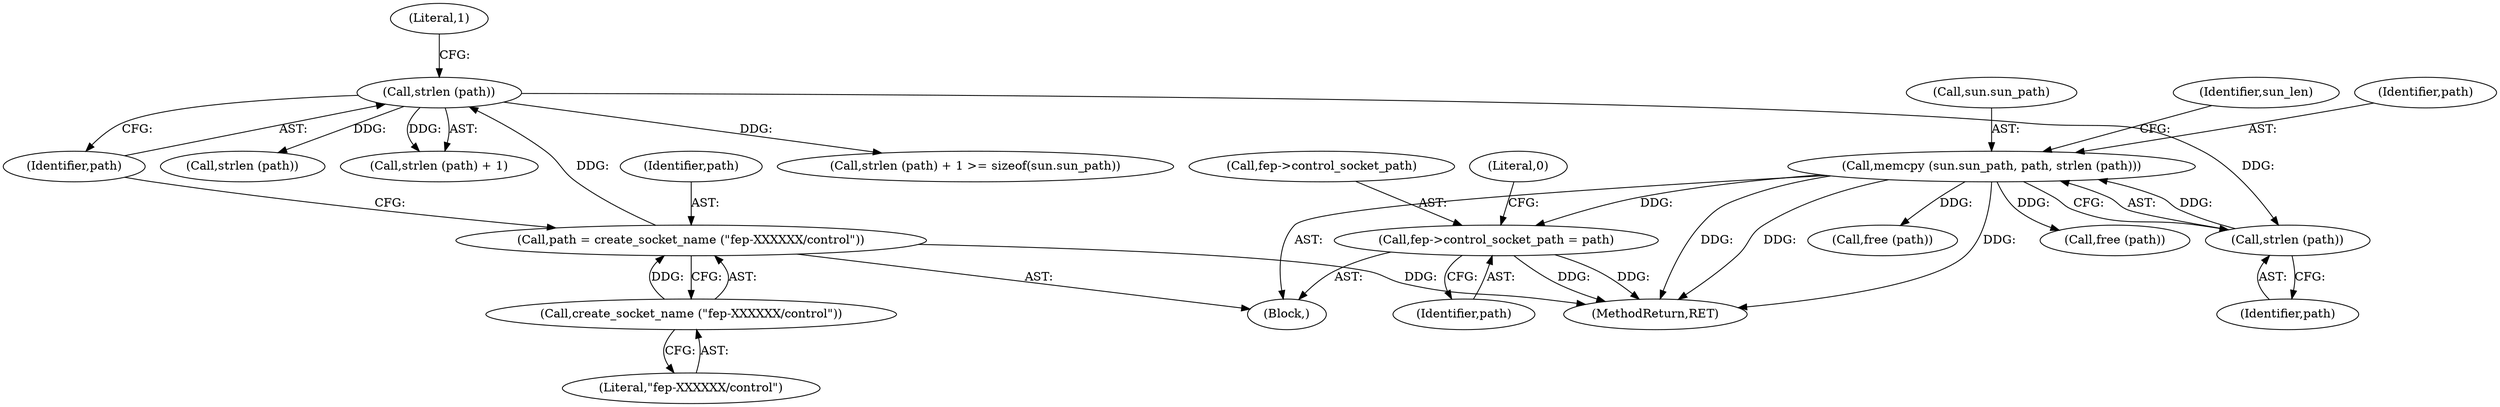digraph "0_libfep_293d9d3f@API" {
"1000215" [label="(Call,fep->control_socket_path = path)"];
"1000163" [label="(Call,memcpy (sun.sun_path, path, strlen (path)))"];
"1000168" [label="(Call,strlen (path))"];
"1000130" [label="(Call,strlen (path))"];
"1000123" [label="(Call,path = create_socket_name (\"fep-XXXXXX/control\"))"];
"1000125" [label="(Call,create_socket_name (\"fep-XXXXXX/control\"))"];
"1000169" [label="(Identifier,path)"];
"1000221" [label="(Literal,0)"];
"1000167" [label="(Identifier,path)"];
"1000123" [label="(Call,path = create_socket_name (\"fep-XXXXXX/control\"))"];
"1000219" [label="(Identifier,path)"];
"1000125" [label="(Call,create_socket_name (\"fep-XXXXXX/control\"))"];
"1000216" [label="(Call,fep->control_socket_path)"];
"1000215" [label="(Call,fep->control_socket_path = path)"];
"1000132" [label="(Literal,1)"];
"1000187" [label="(Call,free (path))"];
"1000124" [label="(Identifier,path)"];
"1000131" [label="(Identifier,path)"];
"1000164" [label="(Call,sun.sun_path)"];
"1000163" [label="(Call,memcpy (sun.sun_path, path, strlen (path)))"];
"1000203" [label="(Call,free (path))"];
"1000141" [label="(Call,strlen (path))"];
"1000222" [label="(MethodReturn,RET)"];
"1000168" [label="(Call,strlen (path))"];
"1000171" [label="(Identifier,sun_len)"];
"1000129" [label="(Call,strlen (path) + 1)"];
"1000126" [label="(Literal,\"fep-XXXXXX/control\")"];
"1000130" [label="(Call,strlen (path))"];
"1000128" [label="(Call,strlen (path) + 1 >= sizeof(sun.sun_path))"];
"1000102" [label="(Block,)"];
"1000215" -> "1000102"  [label="AST: "];
"1000215" -> "1000219"  [label="CFG: "];
"1000216" -> "1000215"  [label="AST: "];
"1000219" -> "1000215"  [label="AST: "];
"1000221" -> "1000215"  [label="CFG: "];
"1000215" -> "1000222"  [label="DDG: "];
"1000215" -> "1000222"  [label="DDG: "];
"1000163" -> "1000215"  [label="DDG: "];
"1000163" -> "1000102"  [label="AST: "];
"1000163" -> "1000168"  [label="CFG: "];
"1000164" -> "1000163"  [label="AST: "];
"1000167" -> "1000163"  [label="AST: "];
"1000168" -> "1000163"  [label="AST: "];
"1000171" -> "1000163"  [label="CFG: "];
"1000163" -> "1000222"  [label="DDG: "];
"1000163" -> "1000222"  [label="DDG: "];
"1000163" -> "1000222"  [label="DDG: "];
"1000168" -> "1000163"  [label="DDG: "];
"1000163" -> "1000187"  [label="DDG: "];
"1000163" -> "1000203"  [label="DDG: "];
"1000168" -> "1000169"  [label="CFG: "];
"1000169" -> "1000168"  [label="AST: "];
"1000130" -> "1000168"  [label="DDG: "];
"1000130" -> "1000129"  [label="AST: "];
"1000130" -> "1000131"  [label="CFG: "];
"1000131" -> "1000130"  [label="AST: "];
"1000132" -> "1000130"  [label="CFG: "];
"1000130" -> "1000128"  [label="DDG: "];
"1000130" -> "1000129"  [label="DDG: "];
"1000123" -> "1000130"  [label="DDG: "];
"1000130" -> "1000141"  [label="DDG: "];
"1000123" -> "1000102"  [label="AST: "];
"1000123" -> "1000125"  [label="CFG: "];
"1000124" -> "1000123"  [label="AST: "];
"1000125" -> "1000123"  [label="AST: "];
"1000131" -> "1000123"  [label="CFG: "];
"1000123" -> "1000222"  [label="DDG: "];
"1000125" -> "1000123"  [label="DDG: "];
"1000125" -> "1000126"  [label="CFG: "];
"1000126" -> "1000125"  [label="AST: "];
}
